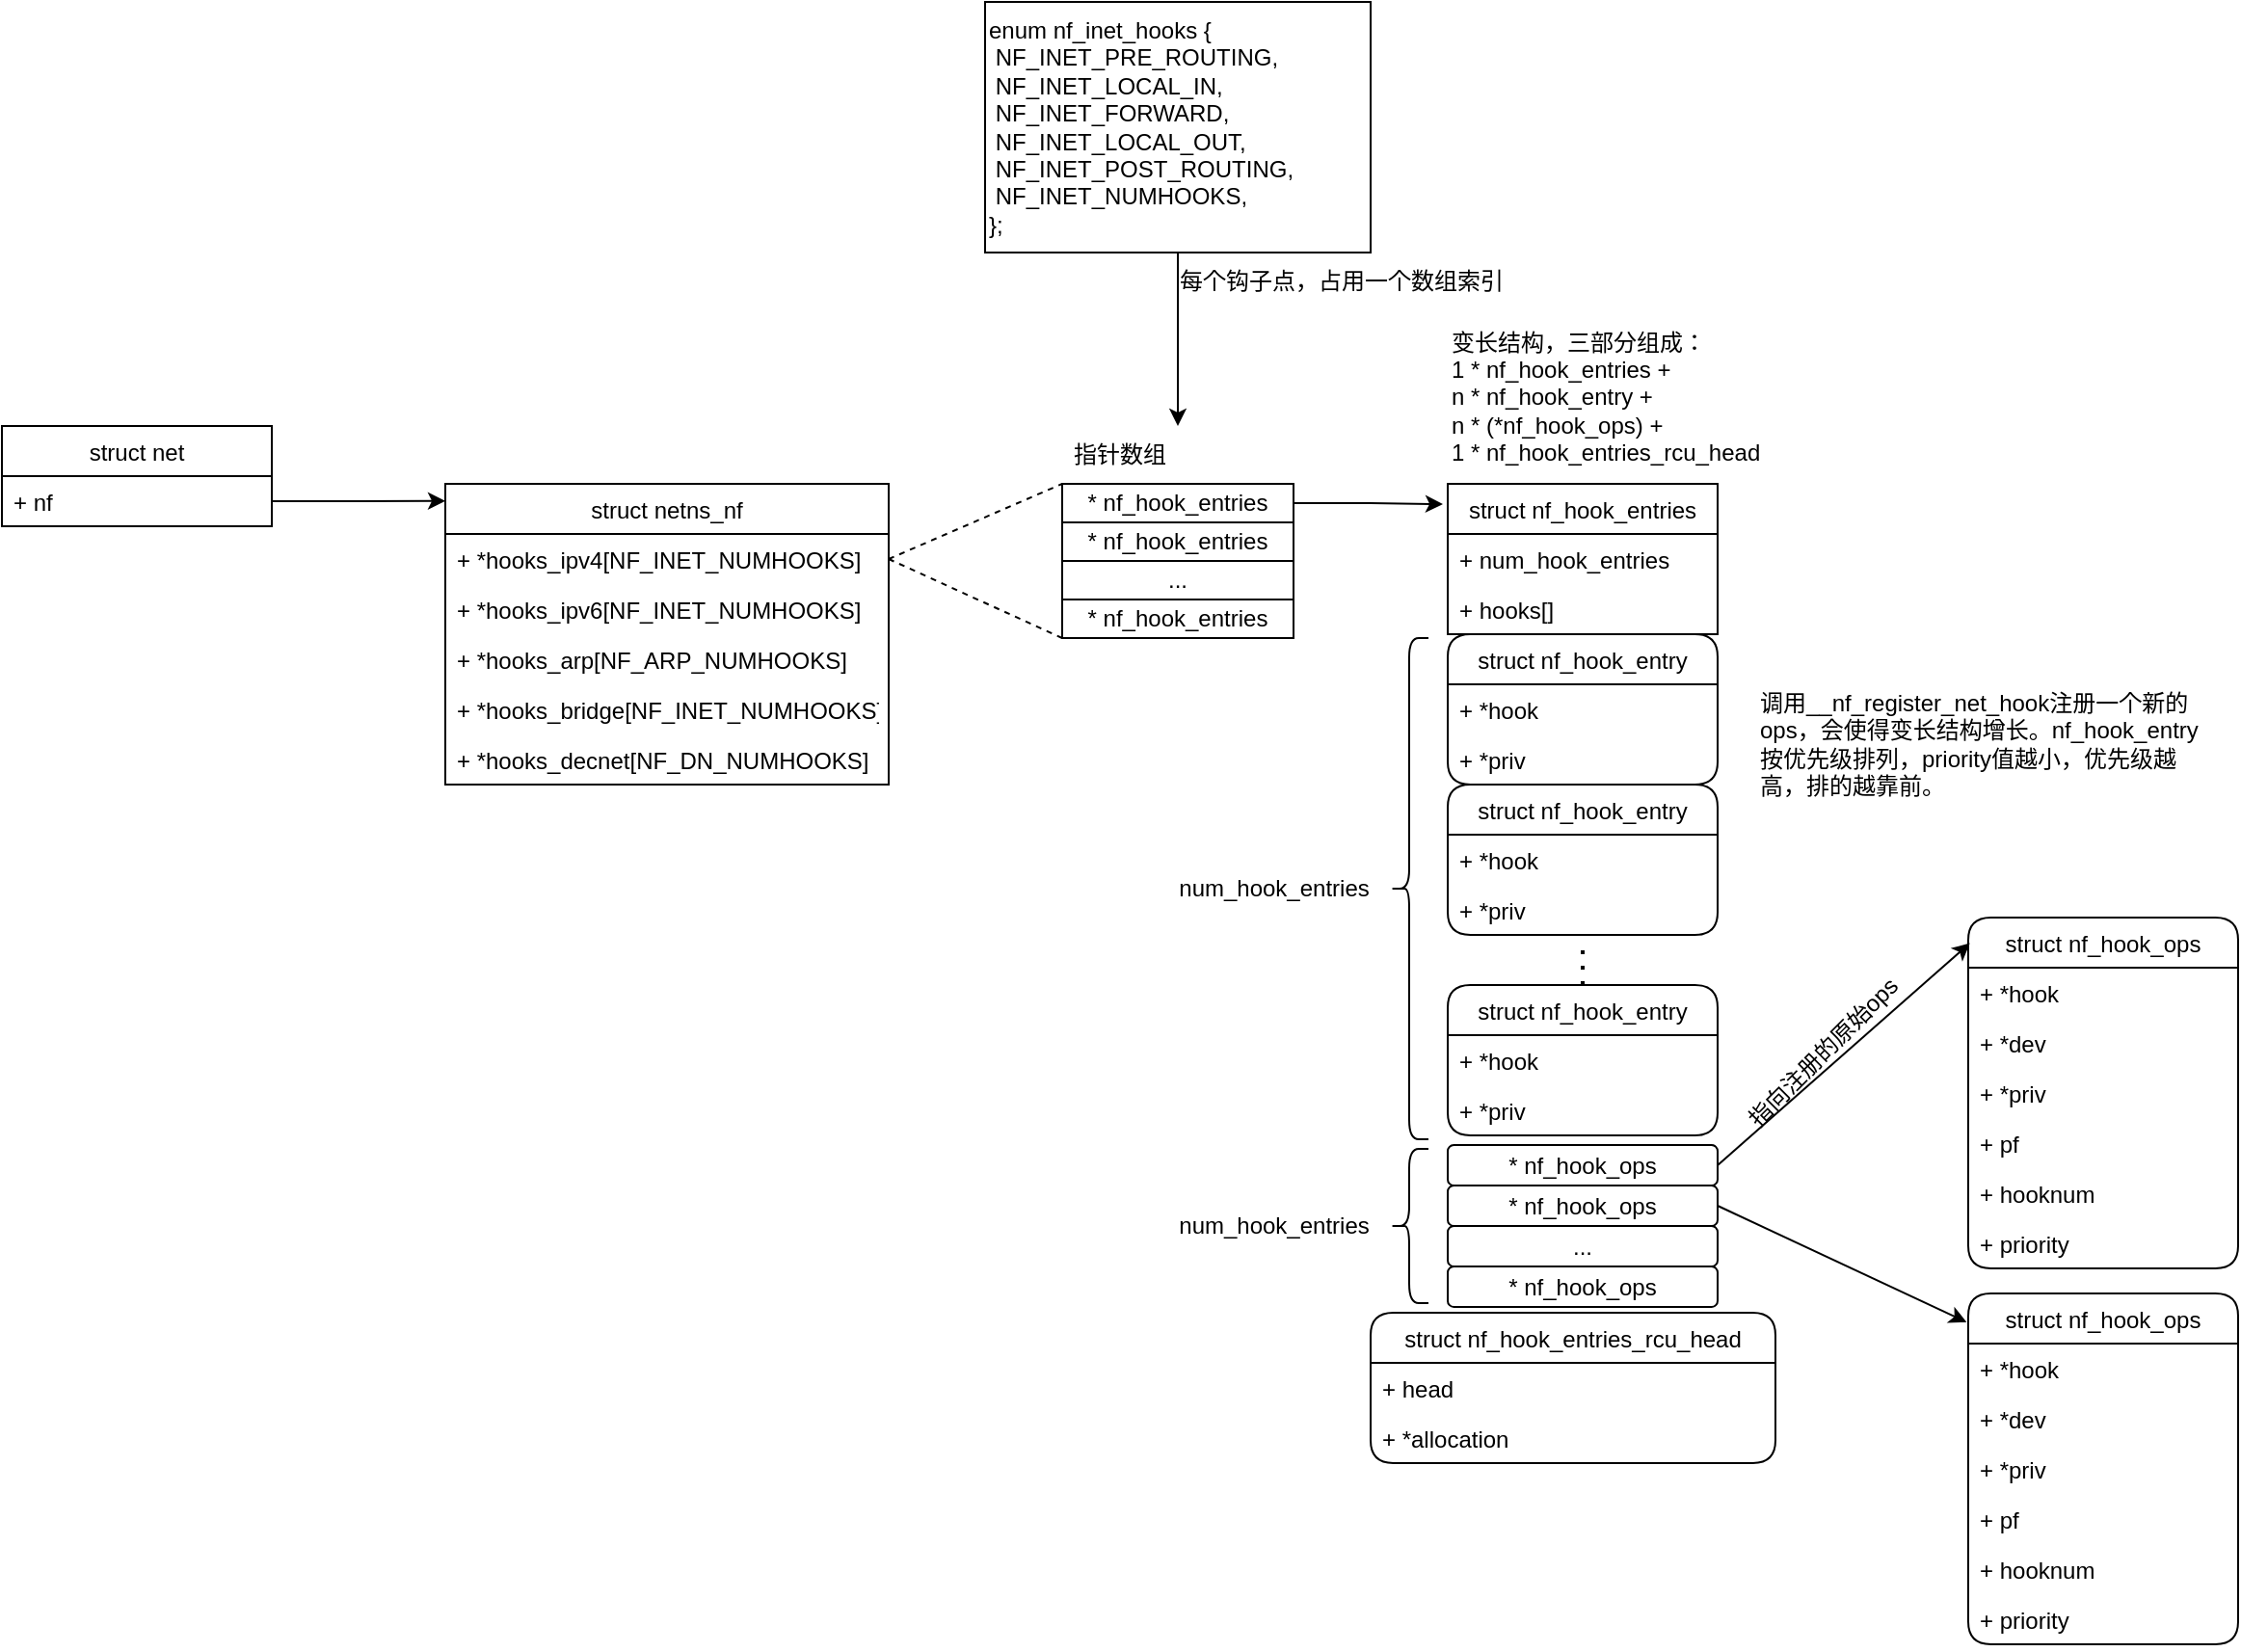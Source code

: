 <mxfile version="20.8.20" type="github">
  <diagram name="第 1 页" id="0HF-bXw9sUiKlREXwIyp">
    <mxGraphModel dx="875" dy="1626" grid="1" gridSize="10" guides="1" tooltips="1" connect="1" arrows="1" fold="1" page="1" pageScale="1" pageWidth="827" pageHeight="1169" math="0" shadow="0">
      <root>
        <mxCell id="0" />
        <mxCell id="1" parent="0" />
        <mxCell id="xlTnr0oYa22tqspzqVBi-1" value="struct net" style="swimlane;fontStyle=0;childLayout=stackLayout;horizontal=1;startSize=26;fillColor=none;horizontalStack=0;resizeParent=1;resizeParentMax=0;resizeLast=0;collapsible=1;marginBottom=0;" vertex="1" parent="1">
          <mxGeometry x="10" y="170" width="140" height="52" as="geometry" />
        </mxCell>
        <mxCell id="xlTnr0oYa22tqspzqVBi-2" value="+ nf" style="text;strokeColor=none;fillColor=none;align=left;verticalAlign=top;spacingLeft=4;spacingRight=4;overflow=hidden;rotatable=0;points=[[0,0.5],[1,0.5]];portConstraint=eastwest;" vertex="1" parent="xlTnr0oYa22tqspzqVBi-1">
          <mxGeometry y="26" width="140" height="26" as="geometry" />
        </mxCell>
        <mxCell id="xlTnr0oYa22tqspzqVBi-5" value="struct netns_nf" style="swimlane;fontStyle=0;childLayout=stackLayout;horizontal=1;startSize=26;fillColor=none;horizontalStack=0;resizeParent=1;resizeParentMax=0;resizeLast=0;collapsible=1;marginBottom=0;" vertex="1" parent="1">
          <mxGeometry x="240" y="200" width="230" height="156" as="geometry" />
        </mxCell>
        <mxCell id="xlTnr0oYa22tqspzqVBi-6" value="+ *hooks_ipv4[NF_INET_NUMHOOKS]" style="text;strokeColor=none;fillColor=none;align=left;verticalAlign=top;spacingLeft=4;spacingRight=4;overflow=hidden;rotatable=0;points=[[0,0.5],[1,0.5]];portConstraint=eastwest;" vertex="1" parent="xlTnr0oYa22tqspzqVBi-5">
          <mxGeometry y="26" width="230" height="26" as="geometry" />
        </mxCell>
        <mxCell id="xlTnr0oYa22tqspzqVBi-7" value="+ *hooks_ipv6[NF_INET_NUMHOOKS]" style="text;strokeColor=none;fillColor=none;align=left;verticalAlign=top;spacingLeft=4;spacingRight=4;overflow=hidden;rotatable=0;points=[[0,0.5],[1,0.5]];portConstraint=eastwest;" vertex="1" parent="xlTnr0oYa22tqspzqVBi-5">
          <mxGeometry y="52" width="230" height="26" as="geometry" />
        </mxCell>
        <mxCell id="xlTnr0oYa22tqspzqVBi-8" value="+ *hooks_arp[NF_ARP_NUMHOOKS]" style="text;strokeColor=none;fillColor=none;align=left;verticalAlign=top;spacingLeft=4;spacingRight=4;overflow=hidden;rotatable=0;points=[[0,0.5],[1,0.5]];portConstraint=eastwest;" vertex="1" parent="xlTnr0oYa22tqspzqVBi-5">
          <mxGeometry y="78" width="230" height="26" as="geometry" />
        </mxCell>
        <mxCell id="xlTnr0oYa22tqspzqVBi-10" value="+ *hooks_bridge[NF_INET_NUMHOOKS]" style="text;strokeColor=none;fillColor=none;align=left;verticalAlign=top;spacingLeft=4;spacingRight=4;overflow=hidden;rotatable=0;points=[[0,0.5],[1,0.5]];portConstraint=eastwest;" vertex="1" parent="xlTnr0oYa22tqspzqVBi-5">
          <mxGeometry y="104" width="230" height="26" as="geometry" />
        </mxCell>
        <mxCell id="xlTnr0oYa22tqspzqVBi-11" value="+ *hooks_decnet[NF_DN_NUMHOOKS]" style="text;strokeColor=none;fillColor=none;align=left;verticalAlign=top;spacingLeft=4;spacingRight=4;overflow=hidden;rotatable=0;points=[[0,0.5],[1,0.5]];portConstraint=eastwest;" vertex="1" parent="xlTnr0oYa22tqspzqVBi-5">
          <mxGeometry y="130" width="230" height="26" as="geometry" />
        </mxCell>
        <mxCell id="xlTnr0oYa22tqspzqVBi-12" value="" style="edgeStyle=orthogonalEdgeStyle;rounded=0;orthogonalLoop=1;jettySize=auto;html=1;entryX=0;entryY=0.057;entryDx=0;entryDy=0;entryPerimeter=0;" edge="1" parent="1" source="xlTnr0oYa22tqspzqVBi-2" target="xlTnr0oYa22tqspzqVBi-5">
          <mxGeometry relative="1" as="geometry" />
        </mxCell>
        <mxCell id="xlTnr0oYa22tqspzqVBi-28" value="" style="endArrow=none;dashed=1;html=1;rounded=0;exitX=1;exitY=0.5;exitDx=0;exitDy=0;entryX=0;entryY=0;entryDx=0;entryDy=0;" edge="1" parent="1" source="xlTnr0oYa22tqspzqVBi-6" target="xlTnr0oYa22tqspzqVBi-24">
          <mxGeometry width="50" height="50" relative="1" as="geometry">
            <mxPoint x="500" y="250" as="sourcePoint" />
            <mxPoint x="540" y="170" as="targetPoint" />
          </mxGeometry>
        </mxCell>
        <mxCell id="xlTnr0oYa22tqspzqVBi-29" value="" style="endArrow=none;dashed=1;html=1;rounded=0;exitX=1;exitY=0.5;exitDx=0;exitDy=0;entryX=0;entryY=1;entryDx=0;entryDy=0;" edge="1" parent="1" source="xlTnr0oYa22tqspzqVBi-6" target="xlTnr0oYa22tqspzqVBi-27">
          <mxGeometry width="50" height="50" relative="1" as="geometry">
            <mxPoint x="480" y="249" as="sourcePoint" />
            <mxPoint x="530" y="290" as="targetPoint" />
          </mxGeometry>
        </mxCell>
        <mxCell id="xlTnr0oYa22tqspzqVBi-30" value="" style="group" vertex="1" connectable="0" parent="1">
          <mxGeometry x="560" y="200" width="120" height="80" as="geometry" />
        </mxCell>
        <mxCell id="xlTnr0oYa22tqspzqVBi-24" value="* nf_hook_entries" style="rounded=0;whiteSpace=wrap;html=1;shadow=0;glass=0;sketch=0;fillColor=default;gradientColor=none;" vertex="1" parent="xlTnr0oYa22tqspzqVBi-30">
          <mxGeometry width="120" height="20" as="geometry" />
        </mxCell>
        <mxCell id="xlTnr0oYa22tqspzqVBi-25" value="* nf_hook_entries" style="rounded=0;whiteSpace=wrap;html=1;shadow=0;glass=0;sketch=0;fillColor=default;gradientColor=none;" vertex="1" parent="xlTnr0oYa22tqspzqVBi-30">
          <mxGeometry y="20" width="120" height="20" as="geometry" />
        </mxCell>
        <mxCell id="xlTnr0oYa22tqspzqVBi-26" value="..." style="rounded=0;whiteSpace=wrap;html=1;shadow=0;glass=0;sketch=0;fillColor=default;gradientColor=none;" vertex="1" parent="xlTnr0oYa22tqspzqVBi-30">
          <mxGeometry y="40" width="120" height="20" as="geometry" />
        </mxCell>
        <mxCell id="xlTnr0oYa22tqspzqVBi-27" value="* nf_hook_entries" style="rounded=0;whiteSpace=wrap;html=1;shadow=0;glass=0;sketch=0;fillColor=default;gradientColor=none;" vertex="1" parent="xlTnr0oYa22tqspzqVBi-30">
          <mxGeometry y="60" width="120" height="20" as="geometry" />
        </mxCell>
        <mxCell id="xlTnr0oYa22tqspzqVBi-31" value="指针数组" style="text;html=1;strokeColor=none;fillColor=none;align=center;verticalAlign=middle;whiteSpace=wrap;rounded=0;" vertex="1" parent="1">
          <mxGeometry x="560" y="170" width="60" height="30" as="geometry" />
        </mxCell>
        <mxCell id="xlTnr0oYa22tqspzqVBi-40" value="" style="group" vertex="1" connectable="0" parent="1">
          <mxGeometry x="760" y="200" width="140" height="338" as="geometry" />
        </mxCell>
        <mxCell id="xlTnr0oYa22tqspzqVBi-13" value="struct nf_hook_entries" style="swimlane;fontStyle=0;childLayout=stackLayout;horizontal=1;startSize=26;fillColor=none;horizontalStack=0;resizeParent=1;resizeParentMax=0;resizeLast=0;collapsible=1;marginBottom=0;" vertex="1" parent="xlTnr0oYa22tqspzqVBi-40">
          <mxGeometry width="140" height="78" as="geometry" />
        </mxCell>
        <mxCell id="xlTnr0oYa22tqspzqVBi-14" value="+ num_hook_entries" style="text;strokeColor=none;fillColor=none;align=left;verticalAlign=top;spacingLeft=4;spacingRight=4;overflow=hidden;rotatable=0;points=[[0,0.5],[1,0.5]];portConstraint=eastwest;" vertex="1" parent="xlTnr0oYa22tqspzqVBi-13">
          <mxGeometry y="26" width="140" height="26" as="geometry" />
        </mxCell>
        <mxCell id="xlTnr0oYa22tqspzqVBi-15" value="+ hooks[]" style="text;strokeColor=none;fillColor=none;align=left;verticalAlign=top;spacingLeft=4;spacingRight=4;overflow=hidden;rotatable=0;points=[[0,0.5],[1,0.5]];portConstraint=eastwest;" vertex="1" parent="xlTnr0oYa22tqspzqVBi-13">
          <mxGeometry y="52" width="140" height="26" as="geometry" />
        </mxCell>
        <mxCell id="xlTnr0oYa22tqspzqVBi-17" value="struct nf_hook_entry" style="swimlane;fontStyle=0;childLayout=stackLayout;horizontal=1;startSize=26;horizontalStack=0;resizeParent=1;resizeParentMax=0;resizeLast=0;collapsible=1;marginBottom=0;rounded=1;glass=0;swimlaneLine=1;shadow=0;gradientColor=none;swimlaneFillColor=none;" vertex="1" parent="xlTnr0oYa22tqspzqVBi-40">
          <mxGeometry y="78" width="140" height="78" as="geometry" />
        </mxCell>
        <mxCell id="xlTnr0oYa22tqspzqVBi-18" value="+ *hook" style="text;strokeColor=none;fillColor=none;align=left;verticalAlign=top;spacingLeft=4;spacingRight=4;overflow=hidden;rotatable=0;points=[[0,0.5],[1,0.5]];portConstraint=eastwest;" vertex="1" parent="xlTnr0oYa22tqspzqVBi-17">
          <mxGeometry y="26" width="140" height="26" as="geometry" />
        </mxCell>
        <mxCell id="xlTnr0oYa22tqspzqVBi-19" value="+ *priv" style="text;strokeColor=none;fillColor=none;align=left;verticalAlign=top;spacingLeft=4;spacingRight=4;overflow=hidden;rotatable=0;points=[[0,0.5],[1,0.5]];portConstraint=eastwest;" vertex="1" parent="xlTnr0oYa22tqspzqVBi-17">
          <mxGeometry y="52" width="140" height="26" as="geometry" />
        </mxCell>
        <mxCell id="xlTnr0oYa22tqspzqVBi-21" value="struct nf_hook_entry" style="swimlane;fontStyle=0;childLayout=stackLayout;horizontal=1;startSize=26;fillColor=none;horizontalStack=0;resizeParent=1;resizeParentMax=0;resizeLast=0;collapsible=1;marginBottom=0;rounded=1;" vertex="1" parent="xlTnr0oYa22tqspzqVBi-40">
          <mxGeometry y="156" width="140" height="78" as="geometry" />
        </mxCell>
        <mxCell id="xlTnr0oYa22tqspzqVBi-22" value="+ *hook" style="text;strokeColor=none;fillColor=none;align=left;verticalAlign=top;spacingLeft=4;spacingRight=4;overflow=hidden;rotatable=0;points=[[0,0.5],[1,0.5]];portConstraint=eastwest;" vertex="1" parent="xlTnr0oYa22tqspzqVBi-21">
          <mxGeometry y="26" width="140" height="26" as="geometry" />
        </mxCell>
        <mxCell id="xlTnr0oYa22tqspzqVBi-23" value="+ *priv" style="text;strokeColor=none;fillColor=none;align=left;verticalAlign=top;spacingLeft=4;spacingRight=4;overflow=hidden;rotatable=0;points=[[0,0.5],[1,0.5]];portConstraint=eastwest;" vertex="1" parent="xlTnr0oYa22tqspzqVBi-21">
          <mxGeometry y="52" width="140" height="26" as="geometry" />
        </mxCell>
        <mxCell id="xlTnr0oYa22tqspzqVBi-32" value="struct nf_hook_entry" style="swimlane;fontStyle=0;childLayout=stackLayout;horizontal=1;startSize=26;fillColor=none;horizontalStack=0;resizeParent=1;resizeParentMax=0;resizeLast=0;collapsible=1;marginBottom=0;rounded=1;" vertex="1" parent="xlTnr0oYa22tqspzqVBi-40">
          <mxGeometry y="260" width="140" height="78" as="geometry" />
        </mxCell>
        <mxCell id="xlTnr0oYa22tqspzqVBi-33" value="+ *hook" style="text;strokeColor=none;fillColor=none;align=left;verticalAlign=top;spacingLeft=4;spacingRight=4;overflow=hidden;rotatable=0;points=[[0,0.5],[1,0.5]];portConstraint=eastwest;" vertex="1" parent="xlTnr0oYa22tqspzqVBi-32">
          <mxGeometry y="26" width="140" height="26" as="geometry" />
        </mxCell>
        <mxCell id="xlTnr0oYa22tqspzqVBi-34" value="+ *priv" style="text;strokeColor=none;fillColor=none;align=left;verticalAlign=top;spacingLeft=4;spacingRight=4;overflow=hidden;rotatable=0;points=[[0,0.5],[1,0.5]];portConstraint=eastwest;" vertex="1" parent="xlTnr0oYa22tqspzqVBi-32">
          <mxGeometry y="52" width="140" height="26" as="geometry" />
        </mxCell>
        <mxCell id="xlTnr0oYa22tqspzqVBi-39" value="" style="endArrow=none;dashed=1;html=1;dashPattern=1 3;strokeWidth=2;rounded=0;entryX=0.5;entryY=1.122;entryDx=0;entryDy=0;entryPerimeter=0;exitX=0.5;exitY=0;exitDx=0;exitDy=0;" edge="1" parent="xlTnr0oYa22tqspzqVBi-40" source="xlTnr0oYa22tqspzqVBi-32" target="xlTnr0oYa22tqspzqVBi-23">
          <mxGeometry width="50" height="50" relative="1" as="geometry">
            <mxPoint x="-50" y="310" as="sourcePoint" />
            <mxPoint y="260" as="targetPoint" />
          </mxGeometry>
        </mxCell>
        <mxCell id="xlTnr0oYa22tqspzqVBi-41" value="" style="edgeStyle=orthogonalEdgeStyle;rounded=0;orthogonalLoop=1;jettySize=auto;html=1;entryX=-0.018;entryY=0.135;entryDx=0;entryDy=0;entryPerimeter=0;" edge="1" parent="1" source="xlTnr0oYa22tqspzqVBi-24" target="xlTnr0oYa22tqspzqVBi-13">
          <mxGeometry relative="1" as="geometry" />
        </mxCell>
        <mxCell id="xlTnr0oYa22tqspzqVBi-42" value="变长结构，三部分组成：&lt;br&gt;1 * nf_hook_entries +&lt;br&gt;n * nf_hook_entry +&lt;br&gt;n * (*nf_hook_ops) +&lt;br&gt;1 * nf_hook_entries_rcu_head&amp;nbsp;" style="text;html=1;strokeColor=none;fillColor=none;align=left;verticalAlign=middle;whiteSpace=wrap;rounded=0;" vertex="1" parent="1">
          <mxGeometry x="760" y="120" width="180" height="70" as="geometry" />
        </mxCell>
        <mxCell id="xlTnr0oYa22tqspzqVBi-43" value="" style="shape=curlyBracket;whiteSpace=wrap;html=1;rounded=1;labelPosition=left;verticalLabelPosition=middle;align=right;verticalAlign=middle;shadow=0;glass=0;sketch=0;fillColor=default;gradientColor=none;" vertex="1" parent="1">
          <mxGeometry x="730" y="280" width="20" height="260" as="geometry" />
        </mxCell>
        <mxCell id="xlTnr0oYa22tqspzqVBi-44" value="num_hook_entries" style="text;html=1;strokeColor=none;fillColor=none;align=center;verticalAlign=middle;whiteSpace=wrap;rounded=0;" vertex="1" parent="1">
          <mxGeometry x="620" y="395" width="100" height="30" as="geometry" />
        </mxCell>
        <mxCell id="xlTnr0oYa22tqspzqVBi-46" value="&lt;div&gt;enum nf_inet_hooks {&lt;/div&gt;&lt;div&gt;	&lt;span style=&quot;white-space: pre;&quot;&gt;	&lt;/span&gt;NF_INET_PRE_ROUTING,&lt;/div&gt;&lt;div&gt;&lt;span style=&quot;&quot;&gt;	&lt;/span&gt;&lt;span style=&quot;white-space: pre;&quot;&gt;	&lt;/span&gt;NF_INET_LOCAL_IN,&lt;/div&gt;&lt;div&gt;&lt;span style=&quot;&quot;&gt;	&lt;/span&gt;&lt;span style=&quot;white-space: pre;&quot;&gt;	&lt;/span&gt;NF_INET_FORWARD,&lt;/div&gt;&lt;div&gt;&lt;span style=&quot;&quot;&gt;	&lt;/span&gt;&lt;span style=&quot;white-space: pre;&quot;&gt;	&lt;/span&gt;NF_INET_LOCAL_OUT,&lt;/div&gt;&lt;div&gt;&lt;span style=&quot;&quot;&gt;	&lt;/span&gt;&lt;span style=&quot;white-space: pre;&quot;&gt;	&lt;/span&gt;NF_INET_POST_ROUTING,&lt;/div&gt;&lt;div&gt;&lt;span style=&quot;&quot;&gt;	&lt;/span&gt;&lt;span style=&quot;white-space: pre;&quot;&gt;	&lt;/span&gt;NF_INET_NUMHOOKS,&lt;/div&gt;&lt;div&gt;};&lt;/div&gt;" style="rounded=0;whiteSpace=wrap;html=1;shadow=0;glass=0;sketch=0;fillColor=default;gradientColor=none;align=left;" vertex="1" parent="1">
          <mxGeometry x="520" y="-50" width="200" height="130" as="geometry" />
        </mxCell>
        <mxCell id="xlTnr0oYa22tqspzqVBi-47" value="" style="endArrow=classic;html=1;rounded=0;exitX=0.5;exitY=1;exitDx=0;exitDy=0;entryX=1;entryY=0;entryDx=0;entryDy=0;" edge="1" parent="1" source="xlTnr0oYa22tqspzqVBi-46" target="xlTnr0oYa22tqspzqVBi-31">
          <mxGeometry width="50" height="50" relative="1" as="geometry">
            <mxPoint x="650" y="160" as="sourcePoint" />
            <mxPoint x="700" y="110" as="targetPoint" />
          </mxGeometry>
        </mxCell>
        <mxCell id="xlTnr0oYa22tqspzqVBi-48" value="每个钩子点，占用一个数组索引" style="text;html=1;strokeColor=none;fillColor=none;align=center;verticalAlign=middle;whiteSpace=wrap;rounded=0;" vertex="1" parent="1">
          <mxGeometry x="620" y="80" width="170" height="30" as="geometry" />
        </mxCell>
        <mxCell id="xlTnr0oYa22tqspzqVBi-65" value="" style="shape=curlyBracket;whiteSpace=wrap;html=1;rounded=1;labelPosition=left;verticalLabelPosition=middle;align=right;verticalAlign=middle;shadow=0;glass=0;sketch=0;fillColor=default;gradientColor=none;size=0.5;" vertex="1" parent="1">
          <mxGeometry x="730" y="545" width="20" height="80" as="geometry" />
        </mxCell>
        <mxCell id="xlTnr0oYa22tqspzqVBi-66" value="num_hook_entries" style="text;html=1;strokeColor=none;fillColor=none;align=center;verticalAlign=middle;whiteSpace=wrap;rounded=0;" vertex="1" parent="1">
          <mxGeometry x="620" y="570" width="100" height="30" as="geometry" />
        </mxCell>
        <mxCell id="xlTnr0oYa22tqspzqVBi-67" value="struct nf_hook_entries_rcu_head" style="swimlane;fontStyle=0;childLayout=stackLayout;horizontal=1;startSize=26;fillColor=none;horizontalStack=0;resizeParent=1;resizeParentMax=0;resizeLast=0;collapsible=1;marginBottom=0;rounded=1;shadow=0;glass=0;sketch=0;" vertex="1" parent="1">
          <mxGeometry x="720" y="630" width="210" height="78" as="geometry" />
        </mxCell>
        <mxCell id="xlTnr0oYa22tqspzqVBi-68" value="+ head" style="text;strokeColor=none;fillColor=none;align=left;verticalAlign=top;spacingLeft=4;spacingRight=4;overflow=hidden;rotatable=0;points=[[0,0.5],[1,0.5]];portConstraint=eastwest;" vertex="1" parent="xlTnr0oYa22tqspzqVBi-67">
          <mxGeometry y="26" width="210" height="26" as="geometry" />
        </mxCell>
        <mxCell id="xlTnr0oYa22tqspzqVBi-69" value="+ *allocation" style="text;strokeColor=none;fillColor=none;align=left;verticalAlign=top;spacingLeft=4;spacingRight=4;overflow=hidden;rotatable=0;points=[[0,0.5],[1,0.5]];portConstraint=eastwest;" vertex="1" parent="xlTnr0oYa22tqspzqVBi-67">
          <mxGeometry y="52" width="210" height="26" as="geometry" />
        </mxCell>
        <mxCell id="xlTnr0oYa22tqspzqVBi-75" value="" style="group" vertex="1" connectable="0" parent="1">
          <mxGeometry x="760" y="543" width="140" height="84" as="geometry" />
        </mxCell>
        <mxCell id="xlTnr0oYa22tqspzqVBi-71" value="* nf_hook_ops" style="rounded=1;whiteSpace=wrap;html=1;shadow=0;glass=0;sketch=0;fillColor=default;gradientColor=none;" vertex="1" parent="xlTnr0oYa22tqspzqVBi-75">
          <mxGeometry width="140" height="21" as="geometry" />
        </mxCell>
        <mxCell id="xlTnr0oYa22tqspzqVBi-72" value="* nf_hook_ops" style="rounded=1;whiteSpace=wrap;html=1;shadow=0;glass=0;sketch=0;fillColor=default;gradientColor=none;" vertex="1" parent="xlTnr0oYa22tqspzqVBi-75">
          <mxGeometry y="21" width="140" height="21" as="geometry" />
        </mxCell>
        <mxCell id="xlTnr0oYa22tqspzqVBi-73" value="..." style="rounded=1;whiteSpace=wrap;html=1;shadow=0;glass=0;sketch=0;fillColor=default;gradientColor=none;" vertex="1" parent="xlTnr0oYa22tqspzqVBi-75">
          <mxGeometry y="42" width="140" height="21" as="geometry" />
        </mxCell>
        <mxCell id="xlTnr0oYa22tqspzqVBi-74" value="* nf_hook_ops" style="rounded=1;whiteSpace=wrap;html=1;shadow=0;glass=0;sketch=0;fillColor=default;gradientColor=none;" vertex="1" parent="xlTnr0oYa22tqspzqVBi-75">
          <mxGeometry y="63" width="140" height="21" as="geometry" />
        </mxCell>
        <mxCell id="xlTnr0oYa22tqspzqVBi-78" value="调用__nf_register_net_hook注册一个新的ops，会使得变长结构增长。nf_hook_entry按优先级排列，priority值越小，优先级越高，排的越靠前。" style="text;html=1;strokeColor=none;fillColor=none;align=left;verticalAlign=middle;whiteSpace=wrap;rounded=0;" vertex="1" parent="1">
          <mxGeometry x="920" y="300" width="240" height="70" as="geometry" />
        </mxCell>
        <mxCell id="xlTnr0oYa22tqspzqVBi-79" value="指向注册的原始ops" style="text;html=1;strokeColor=none;fillColor=none;align=center;verticalAlign=middle;whiteSpace=wrap;rounded=0;rotation=-45;" vertex="1" parent="1">
          <mxGeometry x="870" y="480" width="170" height="30" as="geometry" />
        </mxCell>
        <mxCell id="xlTnr0oYa22tqspzqVBi-80" value="" style="endArrow=classic;html=1;rounded=0;exitX=1;exitY=0.5;exitDx=0;exitDy=0;entryX=0.006;entryY=0.073;entryDx=0;entryDy=0;entryPerimeter=0;" edge="1" parent="1" source="xlTnr0oYa22tqspzqVBi-71" target="xlTnr0oYa22tqspzqVBi-49">
          <mxGeometry width="50" height="50" relative="1" as="geometry">
            <mxPoint x="960" y="600" as="sourcePoint" />
            <mxPoint x="1010" y="550" as="targetPoint" />
          </mxGeometry>
        </mxCell>
        <mxCell id="xlTnr0oYa22tqspzqVBi-81" value="" style="endArrow=classic;html=1;rounded=0;exitX=1;exitY=0.5;exitDx=0;exitDy=0;entryX=-0.006;entryY=0.082;entryDx=0;entryDy=0;entryPerimeter=0;" edge="1" parent="1" source="xlTnr0oYa22tqspzqVBi-72" target="xlTnr0oYa22tqspzqVBi-56">
          <mxGeometry width="50" height="50" relative="1" as="geometry">
            <mxPoint x="910" y="564" as="sourcePoint" />
            <mxPoint x="1091" y="412" as="targetPoint" />
          </mxGeometry>
        </mxCell>
        <mxCell id="xlTnr0oYa22tqspzqVBi-49" value="struct nf_hook_ops" style="swimlane;fontStyle=0;childLayout=stackLayout;horizontal=1;startSize=26;fillColor=none;horizontalStack=0;resizeParent=1;resizeParentMax=0;resizeLast=0;collapsible=1;marginBottom=0;rounded=1;shadow=0;glass=0;sketch=0;" vertex="1" parent="1">
          <mxGeometry x="1030" y="425" width="140" height="182" as="geometry" />
        </mxCell>
        <mxCell id="xlTnr0oYa22tqspzqVBi-50" value="+ *hook" style="text;strokeColor=none;fillColor=none;align=left;verticalAlign=top;spacingLeft=4;spacingRight=4;overflow=hidden;rotatable=0;points=[[0,0.5],[1,0.5]];portConstraint=eastwest;" vertex="1" parent="xlTnr0oYa22tqspzqVBi-49">
          <mxGeometry y="26" width="140" height="26" as="geometry" />
        </mxCell>
        <mxCell id="xlTnr0oYa22tqspzqVBi-51" value="+ *dev" style="text;strokeColor=none;fillColor=none;align=left;verticalAlign=top;spacingLeft=4;spacingRight=4;overflow=hidden;rotatable=0;points=[[0,0.5],[1,0.5]];portConstraint=eastwest;" vertex="1" parent="xlTnr0oYa22tqspzqVBi-49">
          <mxGeometry y="52" width="140" height="26" as="geometry" />
        </mxCell>
        <mxCell id="xlTnr0oYa22tqspzqVBi-52" value="+ *priv" style="text;strokeColor=none;fillColor=none;align=left;verticalAlign=top;spacingLeft=4;spacingRight=4;overflow=hidden;rotatable=0;points=[[0,0.5],[1,0.5]];portConstraint=eastwest;" vertex="1" parent="xlTnr0oYa22tqspzqVBi-49">
          <mxGeometry y="78" width="140" height="26" as="geometry" />
        </mxCell>
        <mxCell id="xlTnr0oYa22tqspzqVBi-53" value="+ pf" style="text;strokeColor=none;fillColor=none;align=left;verticalAlign=top;spacingLeft=4;spacingRight=4;overflow=hidden;rotatable=0;points=[[0,0.5],[1,0.5]];portConstraint=eastwest;" vertex="1" parent="xlTnr0oYa22tqspzqVBi-49">
          <mxGeometry y="104" width="140" height="26" as="geometry" />
        </mxCell>
        <mxCell id="xlTnr0oYa22tqspzqVBi-54" value="+ hooknum" style="text;strokeColor=none;fillColor=none;align=left;verticalAlign=top;spacingLeft=4;spacingRight=4;overflow=hidden;rotatable=0;points=[[0,0.5],[1,0.5]];portConstraint=eastwest;" vertex="1" parent="xlTnr0oYa22tqspzqVBi-49">
          <mxGeometry y="130" width="140" height="26" as="geometry" />
        </mxCell>
        <mxCell id="xlTnr0oYa22tqspzqVBi-55" value="+ priority" style="text;strokeColor=none;fillColor=none;align=left;verticalAlign=top;spacingLeft=4;spacingRight=4;overflow=hidden;rotatable=0;points=[[0,0.5],[1,0.5]];portConstraint=eastwest;" vertex="1" parent="xlTnr0oYa22tqspzqVBi-49">
          <mxGeometry y="156" width="140" height="26" as="geometry" />
        </mxCell>
        <mxCell id="xlTnr0oYa22tqspzqVBi-56" value="struct nf_hook_ops" style="swimlane;fontStyle=0;childLayout=stackLayout;horizontal=1;startSize=26;fillColor=none;horizontalStack=0;resizeParent=1;resizeParentMax=0;resizeLast=0;collapsible=1;marginBottom=0;rounded=1;shadow=0;glass=0;sketch=0;" vertex="1" parent="1">
          <mxGeometry x="1030" y="620" width="140" height="182" as="geometry" />
        </mxCell>
        <mxCell id="xlTnr0oYa22tqspzqVBi-57" value="+ *hook" style="text;strokeColor=none;fillColor=none;align=left;verticalAlign=top;spacingLeft=4;spacingRight=4;overflow=hidden;rotatable=0;points=[[0,0.5],[1,0.5]];portConstraint=eastwest;" vertex="1" parent="xlTnr0oYa22tqspzqVBi-56">
          <mxGeometry y="26" width="140" height="26" as="geometry" />
        </mxCell>
        <mxCell id="xlTnr0oYa22tqspzqVBi-58" value="+ *dev" style="text;strokeColor=none;fillColor=none;align=left;verticalAlign=top;spacingLeft=4;spacingRight=4;overflow=hidden;rotatable=0;points=[[0,0.5],[1,0.5]];portConstraint=eastwest;" vertex="1" parent="xlTnr0oYa22tqspzqVBi-56">
          <mxGeometry y="52" width="140" height="26" as="geometry" />
        </mxCell>
        <mxCell id="xlTnr0oYa22tqspzqVBi-59" value="+ *priv" style="text;strokeColor=none;fillColor=none;align=left;verticalAlign=top;spacingLeft=4;spacingRight=4;overflow=hidden;rotatable=0;points=[[0,0.5],[1,0.5]];portConstraint=eastwest;" vertex="1" parent="xlTnr0oYa22tqspzqVBi-56">
          <mxGeometry y="78" width="140" height="26" as="geometry" />
        </mxCell>
        <mxCell id="xlTnr0oYa22tqspzqVBi-60" value="+ pf" style="text;strokeColor=none;fillColor=none;align=left;verticalAlign=top;spacingLeft=4;spacingRight=4;overflow=hidden;rotatable=0;points=[[0,0.5],[1,0.5]];portConstraint=eastwest;" vertex="1" parent="xlTnr0oYa22tqspzqVBi-56">
          <mxGeometry y="104" width="140" height="26" as="geometry" />
        </mxCell>
        <mxCell id="xlTnr0oYa22tqspzqVBi-61" value="+ hooknum" style="text;strokeColor=none;fillColor=none;align=left;verticalAlign=top;spacingLeft=4;spacingRight=4;overflow=hidden;rotatable=0;points=[[0,0.5],[1,0.5]];portConstraint=eastwest;" vertex="1" parent="xlTnr0oYa22tqspzqVBi-56">
          <mxGeometry y="130" width="140" height="26" as="geometry" />
        </mxCell>
        <mxCell id="xlTnr0oYa22tqspzqVBi-62" value="+ priority" style="text;strokeColor=none;fillColor=none;align=left;verticalAlign=top;spacingLeft=4;spacingRight=4;overflow=hidden;rotatable=0;points=[[0,0.5],[1,0.5]];portConstraint=eastwest;" vertex="1" parent="xlTnr0oYa22tqspzqVBi-56">
          <mxGeometry y="156" width="140" height="26" as="geometry" />
        </mxCell>
      </root>
    </mxGraphModel>
  </diagram>
</mxfile>
